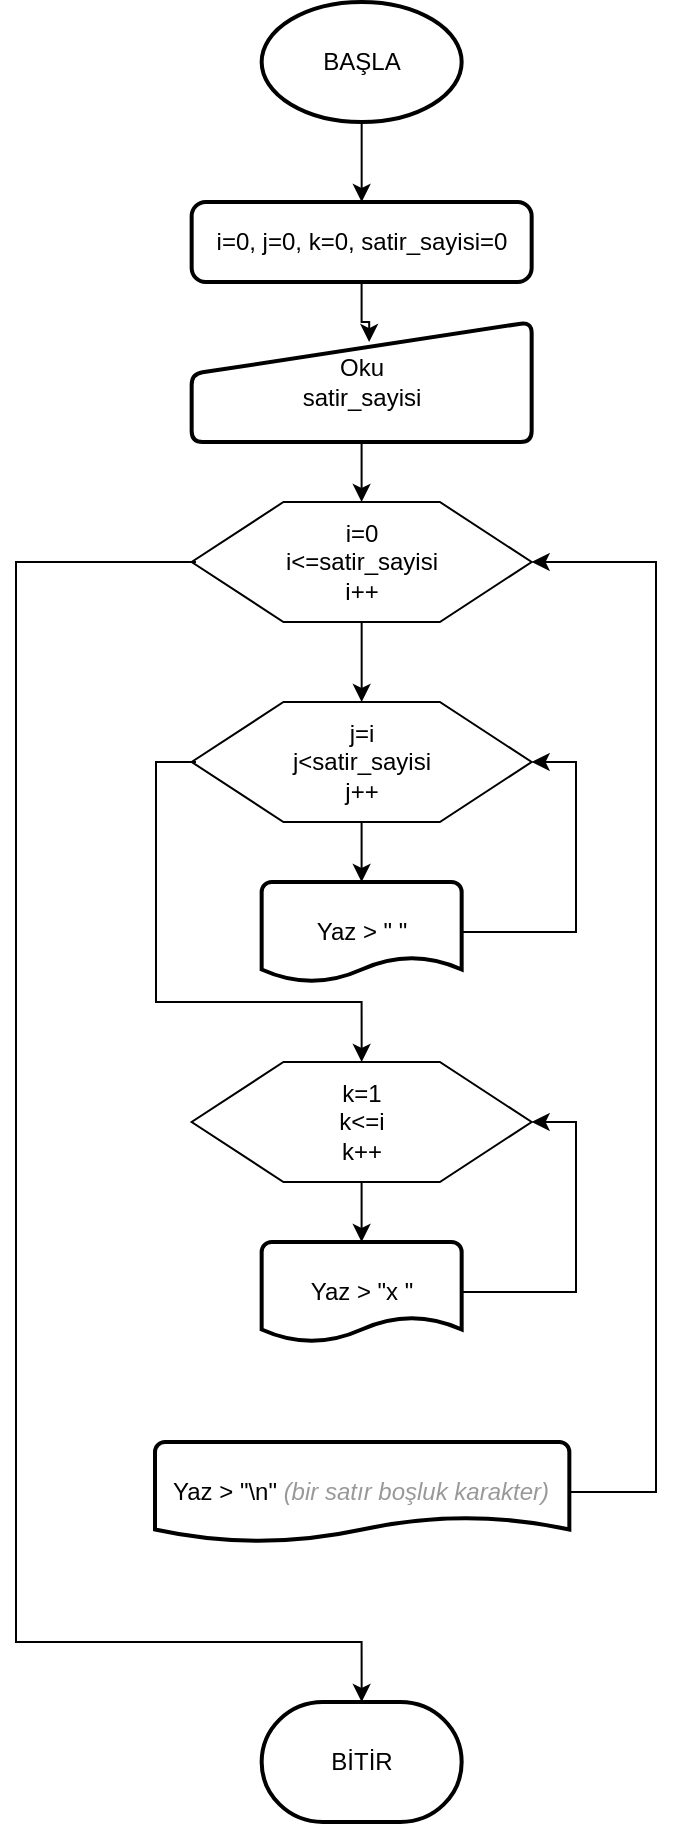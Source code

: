 <mxfile version="12.6.5" type="device"><diagram id="C5RBs43oDa-KdzZeNtuy" name="Page-1"><mxGraphModel dx="1158" dy="690" grid="1" gridSize="10" guides="1" tooltips="1" connect="1" arrows="1" fold="1" page="1" pageScale="1" pageWidth="827" pageHeight="1169" math="0" shadow="0"><root><mxCell id="WIyWlLk6GJQsqaUBKTNV-0"/><mxCell id="WIyWlLk6GJQsqaUBKTNV-1" parent="WIyWlLk6GJQsqaUBKTNV-0"/><mxCell id="vYCR_1QsKGZ8WVpia6Au-2" value="" style="edgeStyle=orthogonalEdgeStyle;rounded=0;orthogonalLoop=1;jettySize=auto;html=1;" edge="1" parent="WIyWlLk6GJQsqaUBKTNV-1" source="vYCR_1QsKGZ8WVpia6Au-0" target="vYCR_1QsKGZ8WVpia6Au-1"><mxGeometry relative="1" as="geometry"/></mxCell><mxCell id="vYCR_1QsKGZ8WVpia6Au-0" value="BAŞLA" style="strokeWidth=2;html=1;shape=mxgraph.flowchart.start_1;whiteSpace=wrap;" vertex="1" parent="WIyWlLk6GJQsqaUBKTNV-1"><mxGeometry x="362.83" y="100.0" width="100" height="60" as="geometry"/></mxCell><mxCell id="vYCR_1QsKGZ8WVpia6Au-5" value="" style="edgeStyle=orthogonalEdgeStyle;rounded=0;orthogonalLoop=1;jettySize=auto;html=1;entryX=0.522;entryY=0.167;entryDx=0;entryDy=0;entryPerimeter=0;" edge="1" parent="WIyWlLk6GJQsqaUBKTNV-1" source="vYCR_1QsKGZ8WVpia6Au-1" target="vYCR_1QsKGZ8WVpia6Au-3"><mxGeometry relative="1" as="geometry"/></mxCell><mxCell id="vYCR_1QsKGZ8WVpia6Au-1" value="i=0, j=0, k=0, satir_sayisi=0" style="rounded=1;whiteSpace=wrap;html=1;absoluteArcSize=1;arcSize=14;strokeWidth=2;" vertex="1" parent="WIyWlLk6GJQsqaUBKTNV-1"><mxGeometry x="327.83" y="200" width="170" height="40" as="geometry"/></mxCell><mxCell id="vYCR_1QsKGZ8WVpia6Au-8" value="" style="edgeStyle=orthogonalEdgeStyle;rounded=0;orthogonalLoop=1;jettySize=auto;html=1;" edge="1" parent="WIyWlLk6GJQsqaUBKTNV-1" source="vYCR_1QsKGZ8WVpia6Au-3" target="vYCR_1QsKGZ8WVpia6Au-6"><mxGeometry relative="1" as="geometry"/></mxCell><mxCell id="vYCR_1QsKGZ8WVpia6Au-3" value="Oku&lt;br&gt;satir_sayisi" style="html=1;strokeWidth=2;shape=manualInput;whiteSpace=wrap;rounded=1;size=26;arcSize=11;" vertex="1" parent="WIyWlLk6GJQsqaUBKTNV-1"><mxGeometry x="327.83" y="260" width="170" height="60" as="geometry"/></mxCell><mxCell id="vYCR_1QsKGZ8WVpia6Au-15" style="edgeStyle=orthogonalEdgeStyle;rounded=0;orthogonalLoop=1;jettySize=auto;html=1;entryX=1;entryY=0.5;entryDx=0;entryDy=0;exitX=1;exitY=0.5;exitDx=0;exitDy=0;exitPerimeter=0;" edge="1" parent="WIyWlLk6GJQsqaUBKTNV-1" source="vYCR_1QsKGZ8WVpia6Au-4" target="vYCR_1QsKGZ8WVpia6Au-11"><mxGeometry relative="1" as="geometry"><Array as="points"><mxPoint x="520" y="565"/><mxPoint x="520" y="480"/></Array></mxGeometry></mxCell><mxCell id="vYCR_1QsKGZ8WVpia6Au-4" value="Yaz &amp;gt; &quot; &quot;" style="strokeWidth=2;html=1;shape=mxgraph.flowchart.document2;whiteSpace=wrap;size=0.25;" vertex="1" parent="WIyWlLk6GJQsqaUBKTNV-1"><mxGeometry x="362.83" y="540" width="100" height="50" as="geometry"/></mxCell><mxCell id="vYCR_1QsKGZ8WVpia6Au-13" value="" style="edgeStyle=orthogonalEdgeStyle;rounded=0;orthogonalLoop=1;jettySize=auto;html=1;entryX=0.5;entryY=0;entryDx=0;entryDy=0;" edge="1" parent="WIyWlLk6GJQsqaUBKTNV-1" source="vYCR_1QsKGZ8WVpia6Au-6" target="vYCR_1QsKGZ8WVpia6Au-11"><mxGeometry relative="1" as="geometry"/></mxCell><mxCell id="vYCR_1QsKGZ8WVpia6Au-6" value="" style="verticalLabelPosition=bottom;verticalAlign=top;html=1;shape=hexagon;perimeter=hexagonPerimeter2;arcSize=6;size=0.27;" vertex="1" parent="WIyWlLk6GJQsqaUBKTNV-1"><mxGeometry x="327.83" y="350" width="170" height="60" as="geometry"/></mxCell><mxCell id="vYCR_1QsKGZ8WVpia6Au-27" style="edgeStyle=orthogonalEdgeStyle;rounded=0;orthogonalLoop=1;jettySize=auto;html=1;entryX=0.5;entryY=0;entryDx=0;entryDy=0;entryPerimeter=0;" edge="1" parent="WIyWlLk6GJQsqaUBKTNV-1" target="vYCR_1QsKGZ8WVpia6Au-29"><mxGeometry relative="1" as="geometry"><mxPoint x="210" y="933.333" as="targetPoint"/><mxPoint x="330" y="380" as="sourcePoint"/><Array as="points"><mxPoint x="240" y="380"/><mxPoint x="240" y="920"/><mxPoint x="413" y="920"/></Array></mxGeometry></mxCell><mxCell id="vYCR_1QsKGZ8WVpia6Au-7" value="i=0&lt;br&gt;i&amp;lt;=satir_sayisi&lt;br&gt;i++" style="text;html=1;strokeColor=none;fillColor=none;align=center;verticalAlign=middle;whiteSpace=wrap;rounded=0;" vertex="1" parent="WIyWlLk6GJQsqaUBKTNV-1"><mxGeometry x="337.83" y="370" width="150" height="20" as="geometry"/></mxCell><mxCell id="vYCR_1QsKGZ8WVpia6Au-16" value="" style="edgeStyle=orthogonalEdgeStyle;rounded=0;orthogonalLoop=1;jettySize=auto;html=1;" edge="1" parent="WIyWlLk6GJQsqaUBKTNV-1" source="vYCR_1QsKGZ8WVpia6Au-11" target="vYCR_1QsKGZ8WVpia6Au-4"><mxGeometry relative="1" as="geometry"/></mxCell><mxCell id="vYCR_1QsKGZ8WVpia6Au-11" value="" style="verticalLabelPosition=bottom;verticalAlign=top;html=1;shape=hexagon;perimeter=hexagonPerimeter2;arcSize=6;size=0.27;" vertex="1" parent="WIyWlLk6GJQsqaUBKTNV-1"><mxGeometry x="327.83" y="450" width="170" height="60" as="geometry"/></mxCell><mxCell id="vYCR_1QsKGZ8WVpia6Au-24" style="edgeStyle=orthogonalEdgeStyle;rounded=0;orthogonalLoop=1;jettySize=auto;html=1;entryX=0.5;entryY=0;entryDx=0;entryDy=0;" edge="1" parent="WIyWlLk6GJQsqaUBKTNV-1" target="vYCR_1QsKGZ8WVpia6Au-20"><mxGeometry relative="1" as="geometry"><mxPoint x="330" y="480" as="sourcePoint"/><Array as="points"><mxPoint x="310" y="480"/><mxPoint x="310" y="600"/><mxPoint x="413" y="600"/></Array></mxGeometry></mxCell><mxCell id="vYCR_1QsKGZ8WVpia6Au-12" value="j=i&lt;br&gt;j&amp;lt;satir_sayisi&lt;br&gt;j++" style="text;html=1;strokeColor=none;fillColor=none;align=center;verticalAlign=middle;whiteSpace=wrap;rounded=0;" vertex="1" parent="WIyWlLk6GJQsqaUBKTNV-1"><mxGeometry x="337.83" y="470" width="150" height="20" as="geometry"/></mxCell><mxCell id="vYCR_1QsKGZ8WVpia6Au-23" style="edgeStyle=orthogonalEdgeStyle;rounded=0;orthogonalLoop=1;jettySize=auto;html=1;entryX=1;entryY=0.5;entryDx=0;entryDy=0;exitX=1;exitY=0.5;exitDx=0;exitDy=0;exitPerimeter=0;" edge="1" parent="WIyWlLk6GJQsqaUBKTNV-1" source="vYCR_1QsKGZ8WVpia6Au-19" target="vYCR_1QsKGZ8WVpia6Au-20"><mxGeometry relative="1" as="geometry"><Array as="points"><mxPoint x="520" y="745"/><mxPoint x="520" y="660"/></Array></mxGeometry></mxCell><mxCell id="vYCR_1QsKGZ8WVpia6Au-19" value="Yaz &amp;gt; &quot;x &quot;" style="strokeWidth=2;html=1;shape=mxgraph.flowchart.document2;whiteSpace=wrap;size=0.25;" vertex="1" parent="WIyWlLk6GJQsqaUBKTNV-1"><mxGeometry x="362.83" y="720" width="100" height="50" as="geometry"/></mxCell><mxCell id="vYCR_1QsKGZ8WVpia6Au-22" value="" style="edgeStyle=orthogonalEdgeStyle;rounded=0;orthogonalLoop=1;jettySize=auto;html=1;" edge="1" parent="WIyWlLk6GJQsqaUBKTNV-1" source="vYCR_1QsKGZ8WVpia6Au-20" target="vYCR_1QsKGZ8WVpia6Au-19"><mxGeometry relative="1" as="geometry"/></mxCell><mxCell id="vYCR_1QsKGZ8WVpia6Au-20" value="" style="verticalLabelPosition=bottom;verticalAlign=top;html=1;shape=hexagon;perimeter=hexagonPerimeter2;arcSize=6;size=0.27;" vertex="1" parent="WIyWlLk6GJQsqaUBKTNV-1"><mxGeometry x="327.83" y="630" width="170" height="60" as="geometry"/></mxCell><mxCell id="vYCR_1QsKGZ8WVpia6Au-21" value="k=1&lt;br&gt;k&amp;lt;=i&lt;br&gt;k++" style="text;html=1;strokeColor=none;fillColor=none;align=center;verticalAlign=middle;whiteSpace=wrap;rounded=0;" vertex="1" parent="WIyWlLk6GJQsqaUBKTNV-1"><mxGeometry x="337.83" y="650" width="150" height="20" as="geometry"/></mxCell><mxCell id="vYCR_1QsKGZ8WVpia6Au-26" style="edgeStyle=orthogonalEdgeStyle;rounded=0;orthogonalLoop=1;jettySize=auto;html=1;entryX=1;entryY=0.5;entryDx=0;entryDy=0;" edge="1" parent="WIyWlLk6GJQsqaUBKTNV-1" source="vYCR_1QsKGZ8WVpia6Au-25" target="vYCR_1QsKGZ8WVpia6Au-6"><mxGeometry relative="1" as="geometry"><Array as="points"><mxPoint x="560" y="845"/><mxPoint x="560" y="380"/></Array></mxGeometry></mxCell><mxCell id="vYCR_1QsKGZ8WVpia6Au-25" value="Yaz &amp;gt; &quot;\n&quot; &lt;i&gt;&lt;font color=&quot;#999999&quot;&gt;(bir satır boşluk karakter)&lt;/font&gt;&lt;/i&gt;" style="strokeWidth=2;html=1;shape=mxgraph.flowchart.document2;whiteSpace=wrap;size=0.25;" vertex="1" parent="WIyWlLk6GJQsqaUBKTNV-1"><mxGeometry x="309.5" y="820" width="207.17" height="50" as="geometry"/></mxCell><mxCell id="vYCR_1QsKGZ8WVpia6Au-29" value="BİTİR" style="strokeWidth=2;html=1;shape=mxgraph.flowchart.terminator;whiteSpace=wrap;" vertex="1" parent="WIyWlLk6GJQsqaUBKTNV-1"><mxGeometry x="362.83" y="950" width="100" height="60" as="geometry"/></mxCell></root></mxGraphModel></diagram></mxfile>